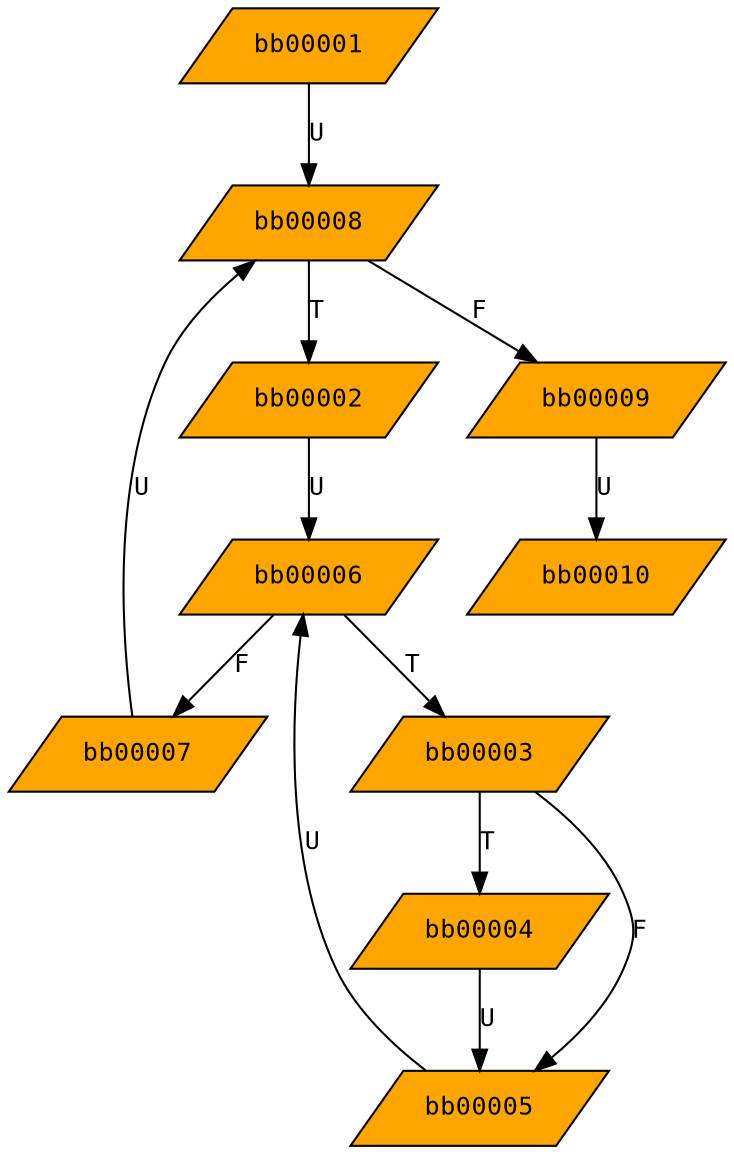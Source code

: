 digraph fir_cfg
{
  graph [rankdir="TB", nodesep = "0.175"];
  node [fontname="Courier", fontsize="12", style="filled"];
  edge [fontname="Courier", fontsize="12"];

  bb00001  [label="bb00001", ntype="node", argix="-1", dataspec="na", bb="1", shape="parallelogram", fillcolor="orange"];
  bb00002  [label="bb00002", ntype="node", argix="-1", dataspec="na", bb="2", shape="parallelogram", fillcolor="orange"];
  bb00003  [label="bb00003", ntype="node", argix="-1", dataspec="na", bb="3", shape="parallelogram", fillcolor="orange"];
  bb00004  [label="bb00004", ntype="node", argix="-1", dataspec="na", bb="4", shape="parallelogram", fillcolor="orange"];
  bb00005  [label="bb00005", ntype="node", argix="-1", dataspec="na", bb="5", shape="parallelogram", fillcolor="orange"];
  bb00006  [label="bb00006", ntype="node", argix="-1", dataspec="na", bb="6", shape="parallelogram", fillcolor="orange"];
  bb00007  [label="bb00007", ntype="node", argix="-1", dataspec="na", bb="7", shape="parallelogram", fillcolor="orange"];
  bb00008  [label="bb00008", ntype="node", argix="-1", dataspec="na", bb="8", shape="parallelogram", fillcolor="orange"];
  bb00009  [label="bb00009", ntype="node", argix="-1", dataspec="na", bb="9", shape="parallelogram", fillcolor="orange"];
  bb00010  [label="bb00010", ntype="node", argix="-1", dataspec="na", bb="10", shape="parallelogram", fillcolor="orange"];

  bb00001 -> bb00008  [label="U", etype="U", order="0", argix="-1", dataspec="u1"];
  bb00002 -> bb00006  [label="U", etype="U", order="0", argix="-1", dataspec="u1"];
  bb00003 -> bb00004  [label="T", etype="T", order="0", argix="-1", dataspec="u1"];
  bb00003 -> bb00005  [label="F", etype="F", order="0", argix="-1", dataspec="u1"];
  bb00004 -> bb00005  [label="U", etype="U", order="0", argix="-1", dataspec="u1"];
  bb00005 -> bb00006  [label="U", etype="U", order="0", argix="-1", dataspec="u1"];
  bb00006 -> bb00003  [label="T", etype="T", order="0", argix="-1", dataspec="u1"];
  bb00006 -> bb00007  [label="F", etype="F", order="0", argix="-1", dataspec="u1"];
  bb00007 -> bb00008  [label="U", etype="U", order="0", argix="-1", dataspec="u1"];
  bb00008 -> bb00002  [label="T", etype="T", order="0", argix="-1", dataspec="u1"];
  bb00008 -> bb00009  [label="F", etype="F", order="0", argix="-1", dataspec="u1"];
  bb00009 -> bb00010  [label="U", etype="U", order="0", argix="-1", dataspec="u1"];

}
